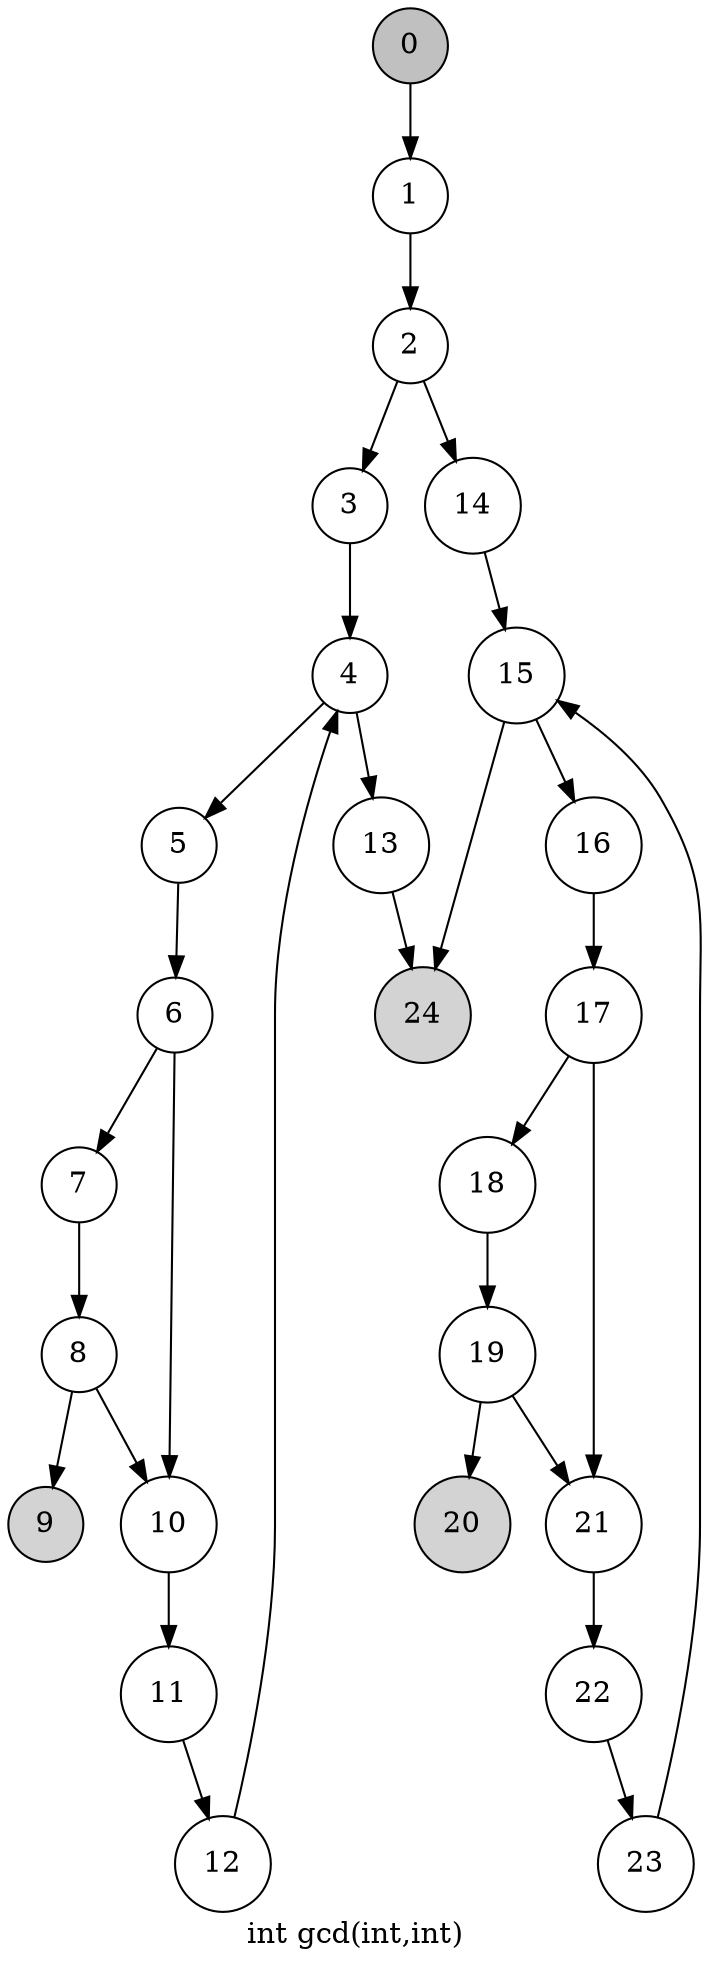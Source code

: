 digraph "int gcd(int,int)" {
    label="int gcd(int,int)";
    page="8.5, 11.0";
    node [shape=circle];
    "0" [style=filled,fillcolor=gray,];
    "1";
    "0"->"1";
    "2";
    "1"->"2";
    "3";
    "2"->"3";
    "14";
    "2"->"14";
    "4";
    "3"->"4";
    "5";
    "4"->"5";
    "13";
    "4"->"13";
    "6";
    "5"->"6";
    "7";
    "6"->"7";
    "10";
    "6"->"10";
    "8";
    "7"->"8";
    "9" [style=filled,fillcolor=lightgray,];
    "8"->"9";
    "8"->"10";
    "11";
    "10"->"11";
    "12";
    "11"->"12";
    "12"->"4";
    "24" [style=filled,fillcolor=lightgray,];
    "13"->"24";
    "15";
    "14"->"15";
    "16";
    "15"->"16";
    "15"->"24";
    "17";
    "16"->"17";
    "18";
    "17"->"18";
    "21";
    "17"->"21";
    "19";
    "18"->"19";
    "20" [style=filled,fillcolor=lightgray,];
    "19"->"20";
    "19"->"21";
    "22";
    "21"->"22";
    "23";
    "22"->"23";
    "23"->"15";
}
